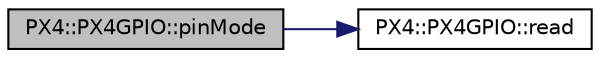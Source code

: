 digraph "PX4::PX4GPIO::pinMode"
{
 // INTERACTIVE_SVG=YES
  edge [fontname="Helvetica",fontsize="10",labelfontname="Helvetica",labelfontsize="10"];
  node [fontname="Helvetica",fontsize="10",shape=record];
  rankdir="LR";
  Node1 [label="PX4::PX4GPIO::pinMode",height=0.2,width=0.4,color="black", fillcolor="grey75", style="filled", fontcolor="black"];
  Node1 -> Node2 [color="midnightblue",fontsize="10",style="solid",fontname="Helvetica"];
  Node2 [label="PX4::PX4GPIO::read",height=0.2,width=0.4,color="black", fillcolor="white", style="filled",URL="$classPX4_1_1PX4GPIO.html#ad2e59d0ee66f565ce3a3e2b4941a0007"];
}
